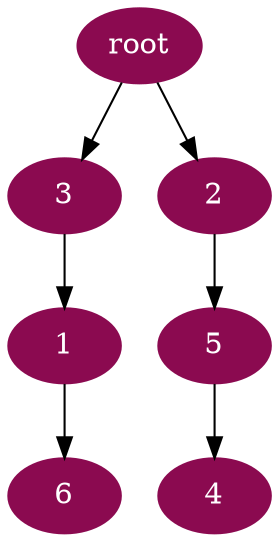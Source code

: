 digraph G {
node [color=deeppink4, style=filled, fontcolor=white];
3 -> 1;
"root" -> 2;
"root" -> 3;
5 -> 4;
2 -> 5;
1 -> 6;
}
